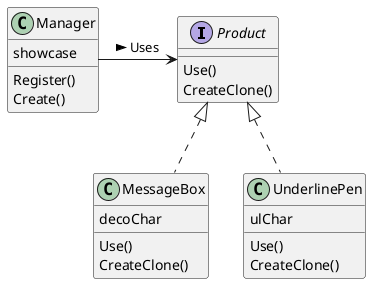 @startuml
'https://plantuml.com/class-diagram

interface Product {
    Use()
    CreateClone()
}
class Manager {
    showcase
    Register()
    Create()
}
class MessageBox {
    decoChar
    Use()
    CreateClone()
}
class UnderlinePen {
    ulChar
    Use()
    CreateClone()
}

Manager -> Product: Uses >
Product <|.. MessageBox
Product <|.. UnderlinePen

@enduml